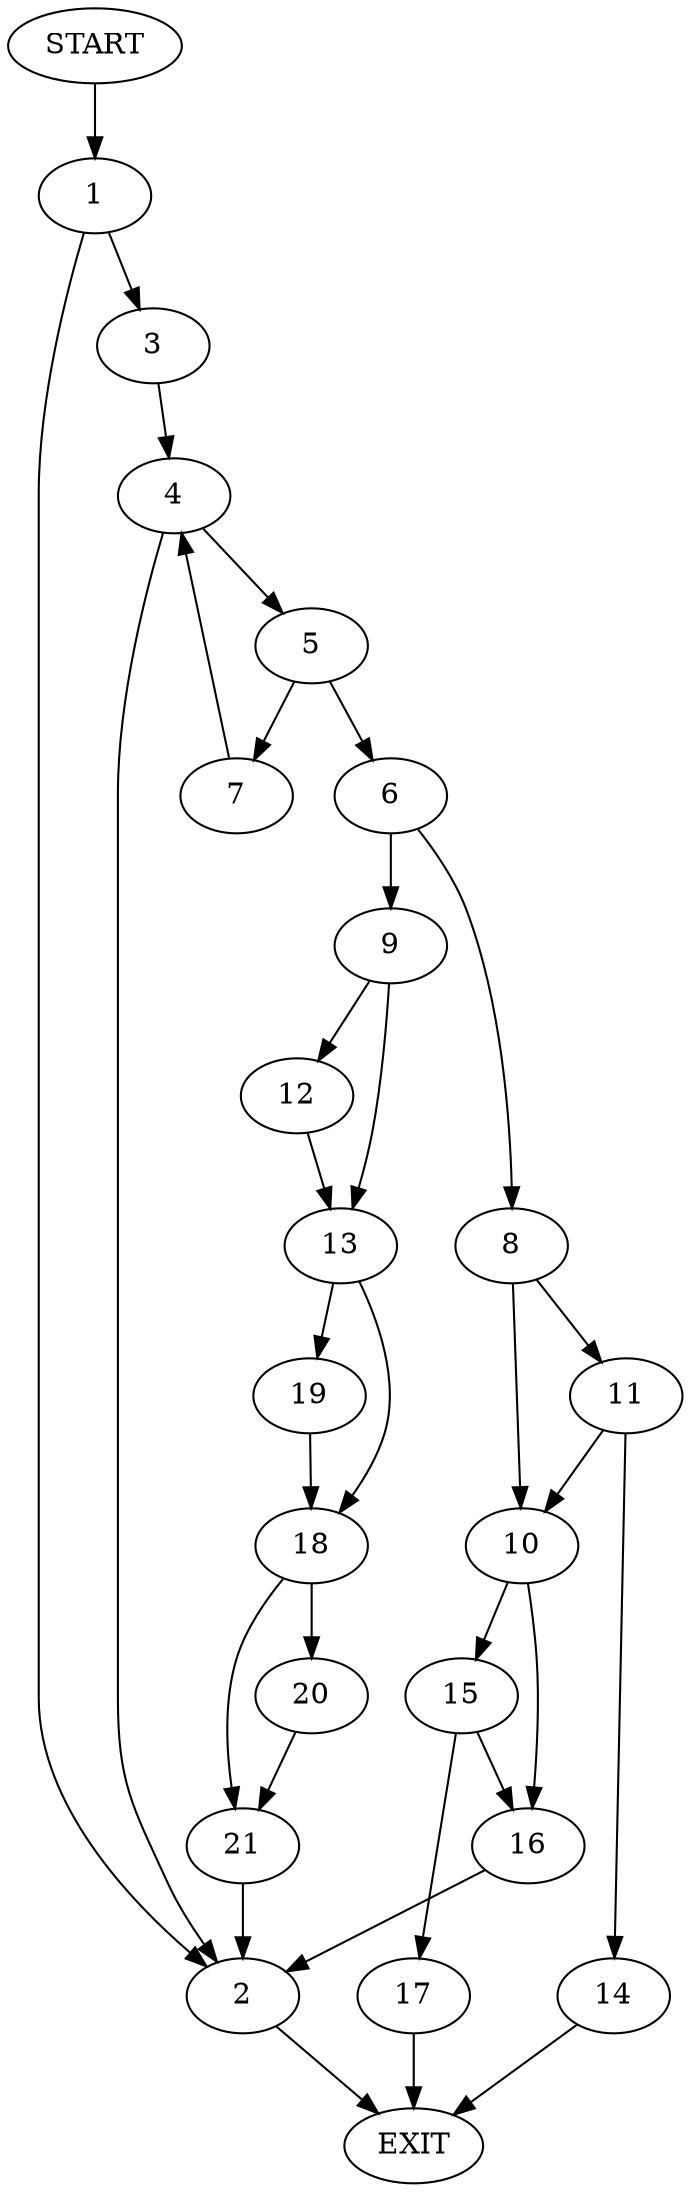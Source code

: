 digraph {
0 [label="START"]
22 [label="EXIT"]
0 -> 1
1 -> 2
1 -> 3
3 -> 4
2 -> 22
4 -> 2
4 -> 5
5 -> 6
5 -> 7
7 -> 4
6 -> 8
6 -> 9
8 -> 10
8 -> 11
9 -> 12
9 -> 13
11 -> 10
11 -> 14
10 -> 15
10 -> 16
14 -> 22
15 -> 16
15 -> 17
16 -> 2
17 -> 22
12 -> 13
13 -> 18
13 -> 19
19 -> 18
18 -> 20
18 -> 21
20 -> 21
21 -> 2
}
